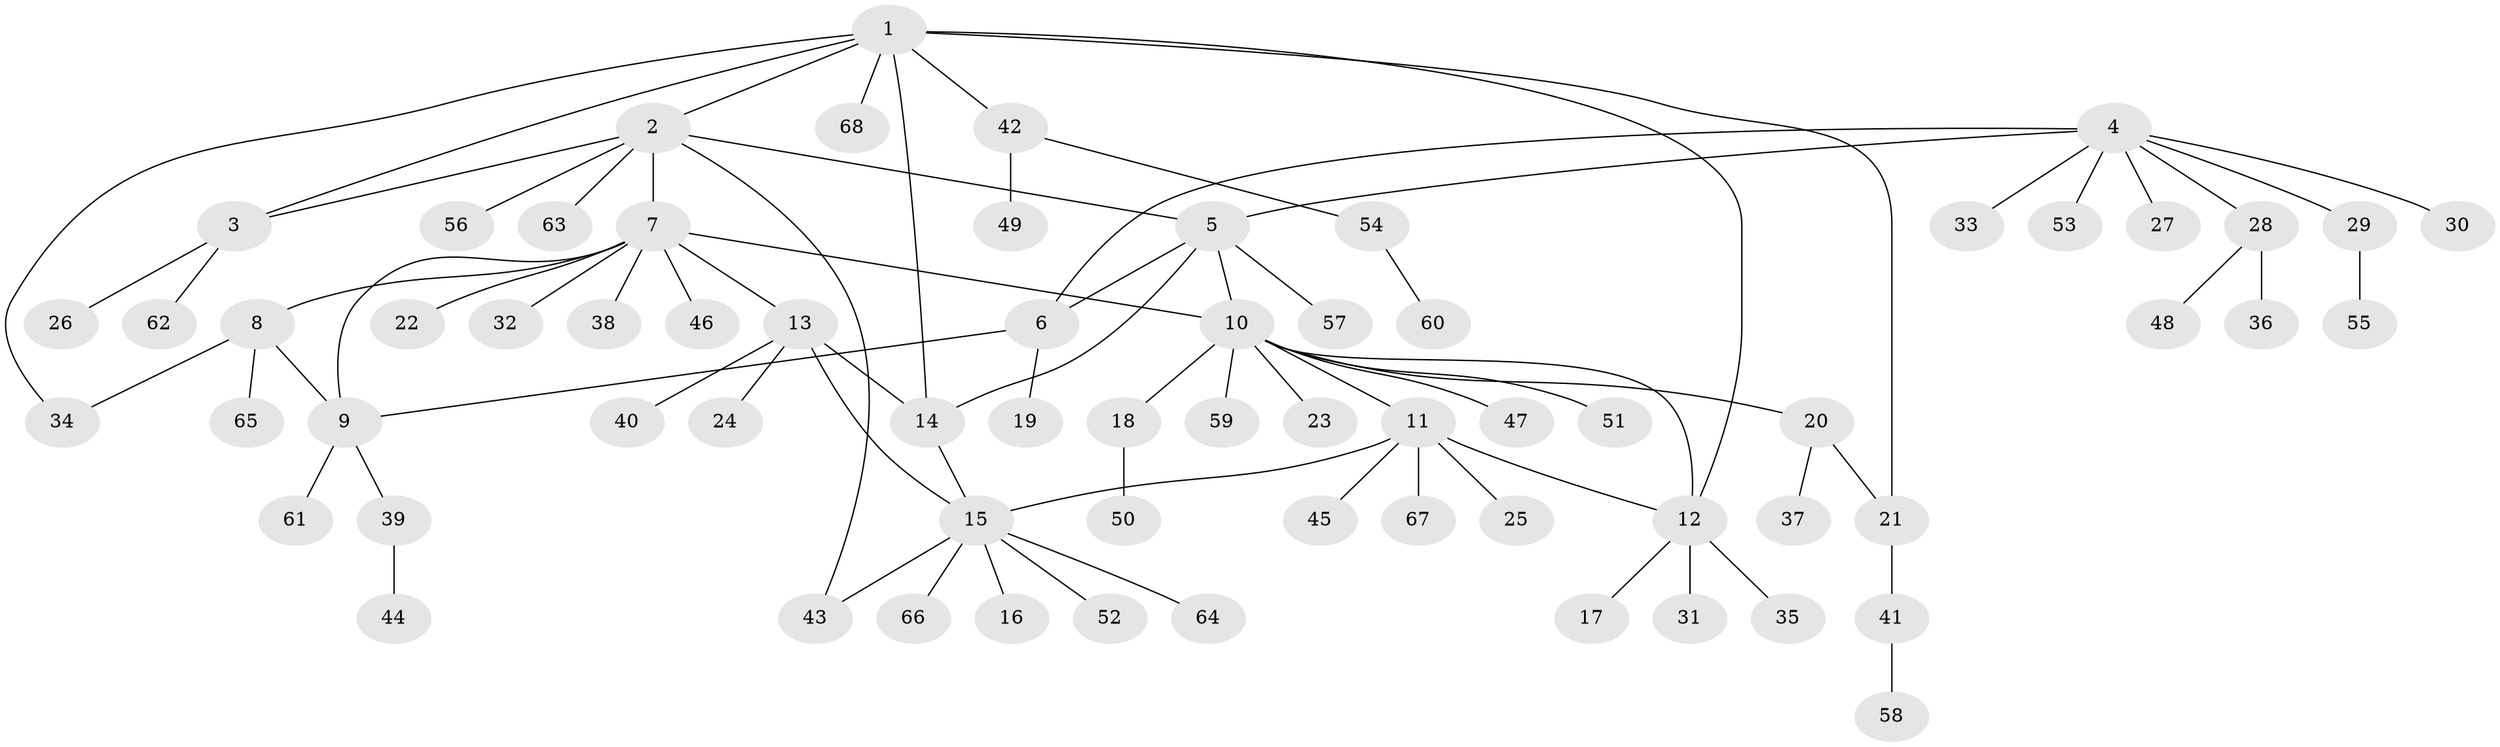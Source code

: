 // Generated by graph-tools (version 1.1) at 2025/55/03/09/25 04:55:46]
// undirected, 68 vertices, 81 edges
graph export_dot {
graph [start="1"]
  node [color=gray90,style=filled];
  1;
  2;
  3;
  4;
  5;
  6;
  7;
  8;
  9;
  10;
  11;
  12;
  13;
  14;
  15;
  16;
  17;
  18;
  19;
  20;
  21;
  22;
  23;
  24;
  25;
  26;
  27;
  28;
  29;
  30;
  31;
  32;
  33;
  34;
  35;
  36;
  37;
  38;
  39;
  40;
  41;
  42;
  43;
  44;
  45;
  46;
  47;
  48;
  49;
  50;
  51;
  52;
  53;
  54;
  55;
  56;
  57;
  58;
  59;
  60;
  61;
  62;
  63;
  64;
  65;
  66;
  67;
  68;
  1 -- 2;
  1 -- 3;
  1 -- 12;
  1 -- 14;
  1 -- 21;
  1 -- 34;
  1 -- 42;
  1 -- 68;
  2 -- 3;
  2 -- 5;
  2 -- 7;
  2 -- 43;
  2 -- 56;
  2 -- 63;
  3 -- 26;
  3 -- 62;
  4 -- 5;
  4 -- 6;
  4 -- 27;
  4 -- 28;
  4 -- 29;
  4 -- 30;
  4 -- 33;
  4 -- 53;
  5 -- 6;
  5 -- 10;
  5 -- 14;
  5 -- 57;
  6 -- 9;
  6 -- 19;
  7 -- 8;
  7 -- 9;
  7 -- 10;
  7 -- 13;
  7 -- 22;
  7 -- 32;
  7 -- 38;
  7 -- 46;
  8 -- 9;
  8 -- 34;
  8 -- 65;
  9 -- 39;
  9 -- 61;
  10 -- 11;
  10 -- 12;
  10 -- 18;
  10 -- 20;
  10 -- 23;
  10 -- 47;
  10 -- 51;
  10 -- 59;
  11 -- 12;
  11 -- 15;
  11 -- 25;
  11 -- 45;
  11 -- 67;
  12 -- 17;
  12 -- 31;
  12 -- 35;
  13 -- 14;
  13 -- 15;
  13 -- 24;
  13 -- 40;
  14 -- 15;
  15 -- 16;
  15 -- 43;
  15 -- 52;
  15 -- 64;
  15 -- 66;
  18 -- 50;
  20 -- 21;
  20 -- 37;
  21 -- 41;
  28 -- 36;
  28 -- 48;
  29 -- 55;
  39 -- 44;
  41 -- 58;
  42 -- 49;
  42 -- 54;
  54 -- 60;
}
